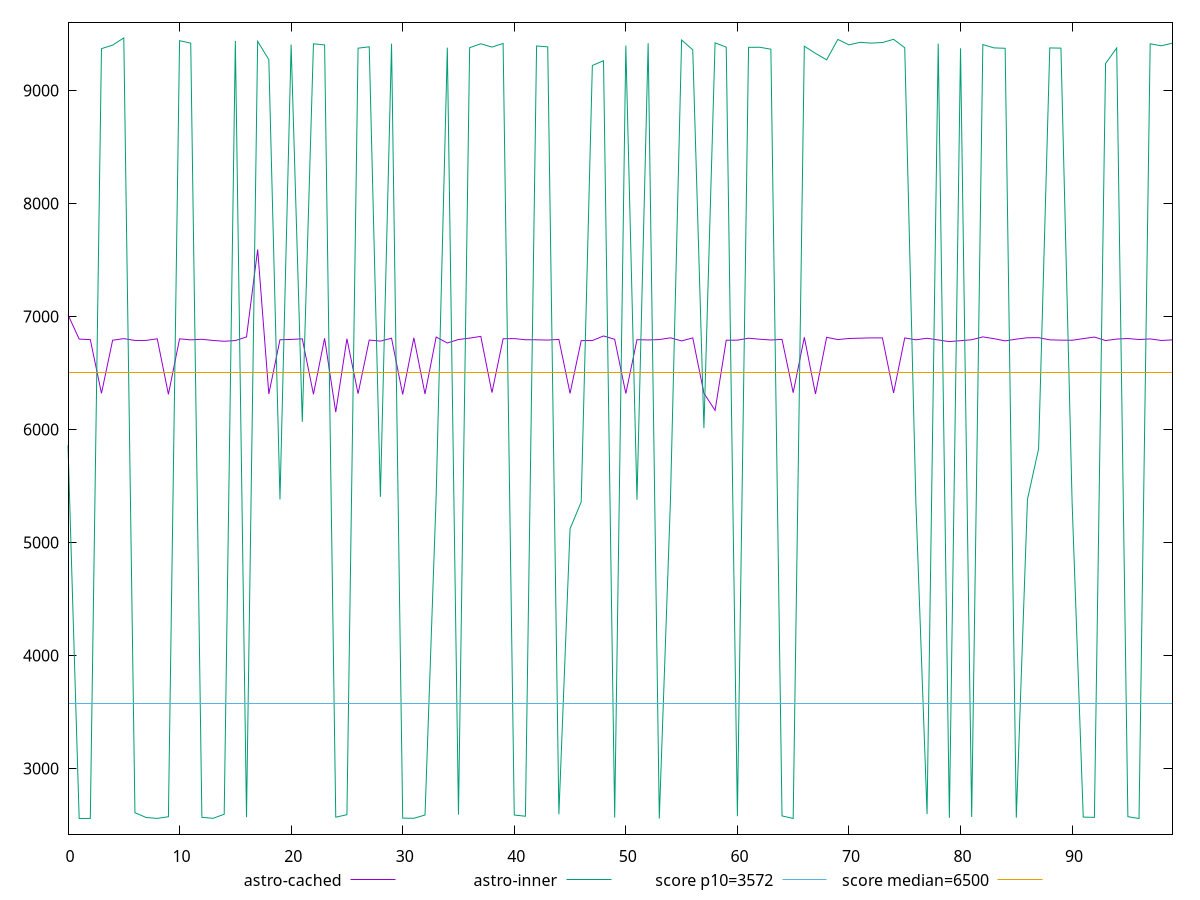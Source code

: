 reset

$astroCached <<EOF
0 7015.112
1 6799.792
2 6794.852000000001
3 6319.7935
4 6789.6752
5 6803.776
6 6787.6548
7 6788.036
8 6802.307999999999
9 6311.381499999998
10 6801.754800000001
11 6793.036000000002
12 6797.888
13 6787.696
14 6780.351999999999
15 6786.671999999999
16 6818.78
17 7591.964100000001
18 6314.095500000002
19 6793.876
20 6796.685999999999
21 6801.776
22 6312.047499999999
23 6806.776000000002
24 6154.0735
25 6803.121999999999
26 6316.453500000003
27 6791.388000000001
28 6781.84
29 6807.528
30 6310.262
31 6811.0796
32 6314.148500000001
33 6817.808599999999
34 6765.076000000001
35 6795.8240000000005
36 6808.387999999999
37 6823.619999999999
38 6326.2710000000025
39 6802.464
40 6804
41 6793.895999999999
42 6793.387999999999
43 6790.888
44 6797.16
45 6319.601000000001
46 6786.24
47 6786.62
48 6827.274600000001
49 6797.976000000001
50 6318.101500000001
51 6794.599999999999
52 6791.9439999999995
53 6795.548000000001
54 6810.867999999999
55 6783.535999999999
56 6810.1759999999995
57 6320.523499999999
58 6168.6995
59 6789.548
60 6790.463999999998
61 6807.376
62 6798.627999999999
63 6791.496
64 6797.067999999999
65 6325.3805
66 6815.6328
67 6314.274
68 6815.62
69 6795.341
70 6805.083999999999
71 6807.928
72 6810.244
73 6810.496
74 6323.076999999999
75 6810.06
76 6793.376000000001
77 6807.064
78 6791.94
79 6777.34
80 6785.764000000001
81 6793.888
82 6819.2480000000005
83 6803.704
84 6783.735999999999
85 6799.604
86 6811.456
87 6812.175800000001
88 6793.067999999999
89 6790.427999999999
90 6789.312000000002
91 6803.776
92 6817.928
93 6786.716
94 6799.8640000000005
95 6804.7119999999995
96 6795.856
97 6801.159199999999
98 6787.584000000001
99 6792.692000000001
EOF

$astroInner <<EOF
0 5861.740499999998
1 2558.2239999999993
2 2558.588
3 9369.437600000001
4 9400.8582
5 9464.589000000002
6 2609.045
7 2566.8467
8 2558.8292
9 2573.422
10 9440.115399999999
11 9418.084
12 2568.058
13 2559.338
14 2595.386
15 9437.998
16 2569.3178999999996
17 9433.958999999999
18 9272.492999999999
19 5379.862999999999
20 9405.779
21 6068.0985
22 9412.5408
23 9402.5332
24 2569.317
25 2591.501
26 9373.675
27 9386.0284
28 5403.788000000002
29 9413.784
30 2561.044
31 2559.8266
32 2588.6299999999997
33 5411.812999999997
34 9378.190600000002
35 2592.2616000000003
36 9378.106000000002
37 9412.66
38 9383.360999999999
39 9415.5746
40 2588.4519999999998
41 2577.919
42 9393.275000000001
43 9385.45
44 2595.58
45 5120.708999999999
46 5359.288999999997
47 9220.874
48 9262.665
49 2565.338
50 9397.055
51 5378.309000000002
52 9417.471
53 2557.806
54 5374.995
55 9446.199999999999
56 9359.043200000002
57 6011.246999999999
58 9420.92
59 9382.667000000001
60 2578.495
61 9381.3072
62 9381.918
63 9364.783800000001
64 2580.8860000000004
65 2557.993
66 9391.2836
67 9327.857
68 9270.678999999998
69 9451.288
70 9402.992
71 9425.583999999999
72 9418.549799999999
73 9423.755599999999
74 9451.987000000001
75 9377.5222
76 5350.307999999997
77 2596.7756
78 9414.32
79 2563.74
80 9372.425
81 2570.995
82 9405.7418
83 9376.246
84 9372.891599999999
85 2564.7839999999997
86 5381.907000000001
87 5829.458500000001
88 9375.952999999998
89 9374.123
90 5362.190000000001
91 2570.326
92 2567.857
93 9237.457999999999
94 9375.407000000001
95 2574.182
96 2557.659
97 9412.600999999999
98 9394.752600000002
99 9418.682999999999
EOF

set key outside below
set xrange [0:99]
set yrange [2419.5204:9602.727600000002]
set trange [2419.5204:9602.727600000002]
set terminal svg size 640, 520 enhanced background rgb 'white'
set output "reports/report_00033_2021-03-01T14-23-16.841Z/first-cpu-idle/comparison/line/1_vs_2.svg"

plot $astroCached title "astro-cached" with line, \
     $astroInner title "astro-inner" with line, \
     3572 title "score p10=3572", \
     6500 title "score median=6500"

reset
